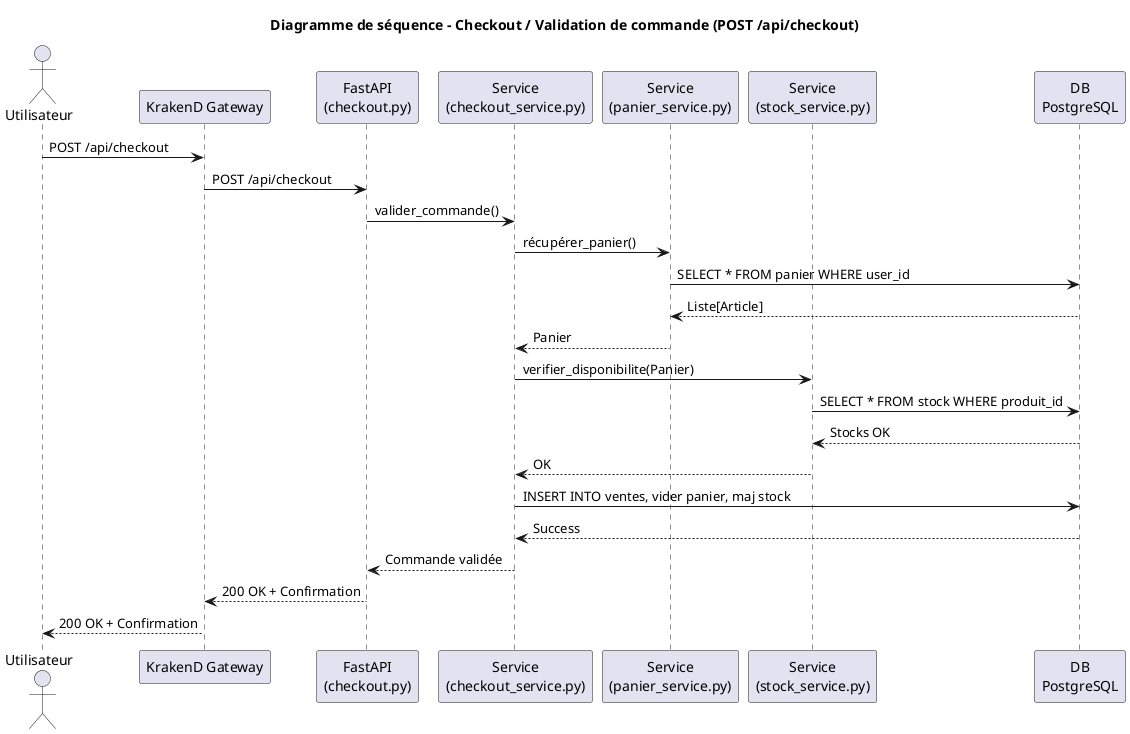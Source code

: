 @startuml
title Diagramme de séquence – Checkout / Validation de commande (POST /api/checkout)

actor Utilisateur
participant "KrakenD Gateway" as KrakenD
participant "FastAPI\n(checkout.py)" as API
participant "Service\n(checkout_service.py)" as CheckoutService
participant "Service\n(panier_service.py)" as PanierService
participant "Service\n(stock_service.py)" as StockService
participant "DB\nPostgreSQL" as DB

Utilisateur -> KrakenD : POST /api/checkout
KrakenD -> API : POST /api/checkout
API -> CheckoutService : valider_commande()

CheckoutService -> PanierService : récupérer_panier()
PanierService -> DB : SELECT * FROM panier WHERE user_id
DB --> PanierService : Liste[Article]
PanierService --> CheckoutService : Panier

CheckoutService -> StockService : verifier_disponibilite(Panier)
StockService -> DB : SELECT * FROM stock WHERE produit_id
DB --> StockService : Stocks OK
StockService --> CheckoutService : OK

CheckoutService -> DB : INSERT INTO ventes, vider panier, maj stock
DB --> CheckoutService : Success

CheckoutService --> API : Commande validée
API --> KrakenD : 200 OK + Confirmation
KrakenD --> Utilisateur : 200 OK + Confirmation
@enduml
